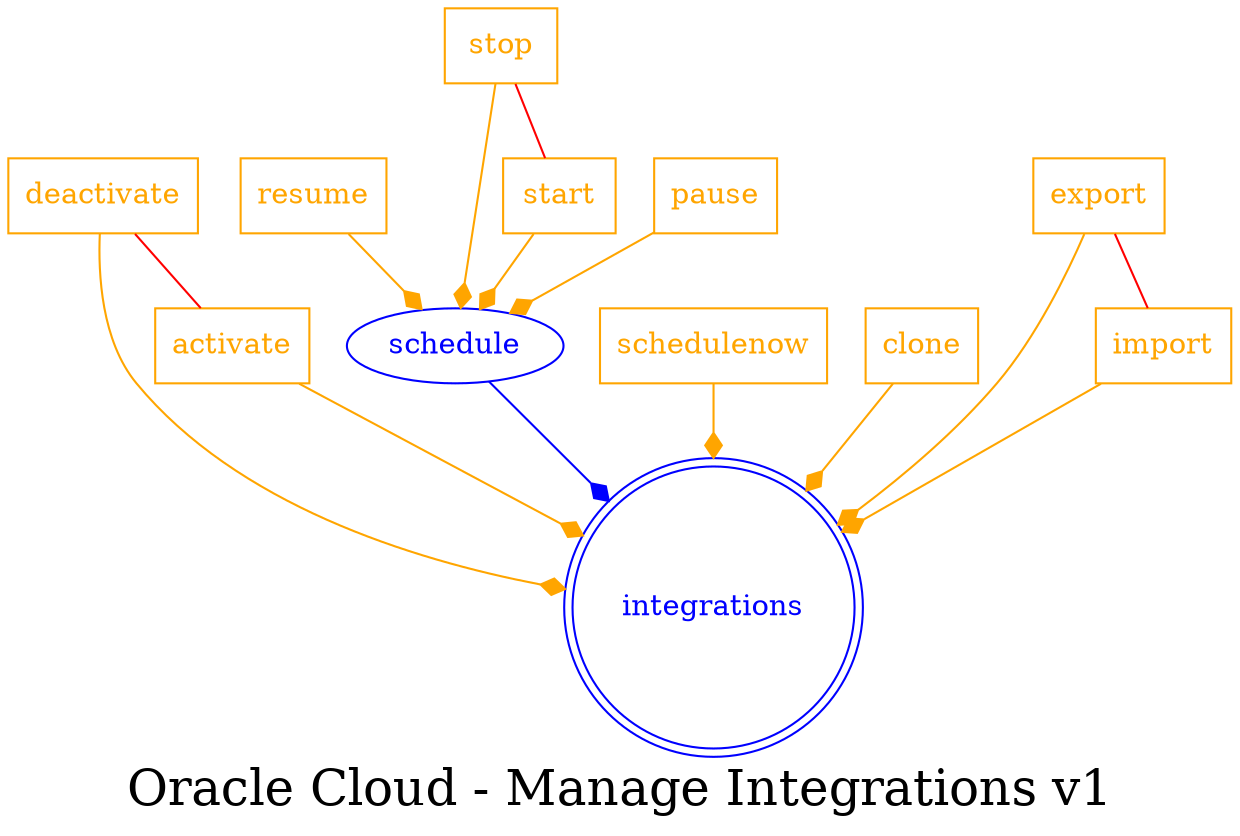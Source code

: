 digraph LexiconGraph {
graph[label="Oracle Cloud - Manage Integrations v1", fontsize=24]
splines=true
"integrations" [color=blue, fontcolor=blue, shape=doublecircle]
"activate" [color=orange, fontcolor=orange, shape=box]
"activate" -> "integrations" [color=orange, fontcolor=orange, arrowhead=diamond, arrowtail=none]
"deactivate" -> "activate" [color=red, fontcolor=red, arrowhead=none, arrowtail=none]
"schedule" -> "integrations" [color=blue, fontcolor=blue, arrowhead=diamond, arrowtail=none]
"schedule" [color=blue, fontcolor=blue, shape=ellipse]
"resume" [color=orange, fontcolor=orange, shape=box]
"resume" -> "schedule" [color=orange, fontcolor=orange, arrowhead=diamond, arrowtail=none]
"start" [color=orange, fontcolor=orange, shape=box]
"start" -> "schedule" [color=orange, fontcolor=orange, arrowhead=diamond, arrowtail=none]
"stop" -> "start" [color=red, fontcolor=red, arrowhead=none, arrowtail=none]
"pause" [color=orange, fontcolor=orange, shape=box]
"pause" -> "schedule" [color=orange, fontcolor=orange, arrowhead=diamond, arrowtail=none]
"stop" [color=orange, fontcolor=orange, shape=box]
"stop" -> "schedule" [color=orange, fontcolor=orange, arrowhead=diamond, arrowtail=none]
"deactivate" [color=orange, fontcolor=orange, shape=box]
"deactivate" -> "integrations" [color=orange, fontcolor=orange, arrowhead=diamond, arrowtail=none]
"schedulenow" [color=orange, fontcolor=orange, shape=box]
"schedulenow" -> "integrations" [color=orange, fontcolor=orange, arrowhead=diamond, arrowtail=none]
"clone" [color=orange, fontcolor=orange, shape=box]
"clone" -> "integrations" [color=orange, fontcolor=orange, arrowhead=diamond, arrowtail=none]
"export" [color=orange, fontcolor=orange, shape=box]
"export" -> "integrations" [color=orange, fontcolor=orange, arrowhead=diamond, arrowtail=none]
"import" [color=orange, fontcolor=orange, shape=box]
"import" -> "integrations" [color=orange, fontcolor=orange, arrowhead=diamond, arrowtail=none]
"export" -> "import" [color=red, fontcolor=red, arrowhead=none, arrowtail=none]
}
